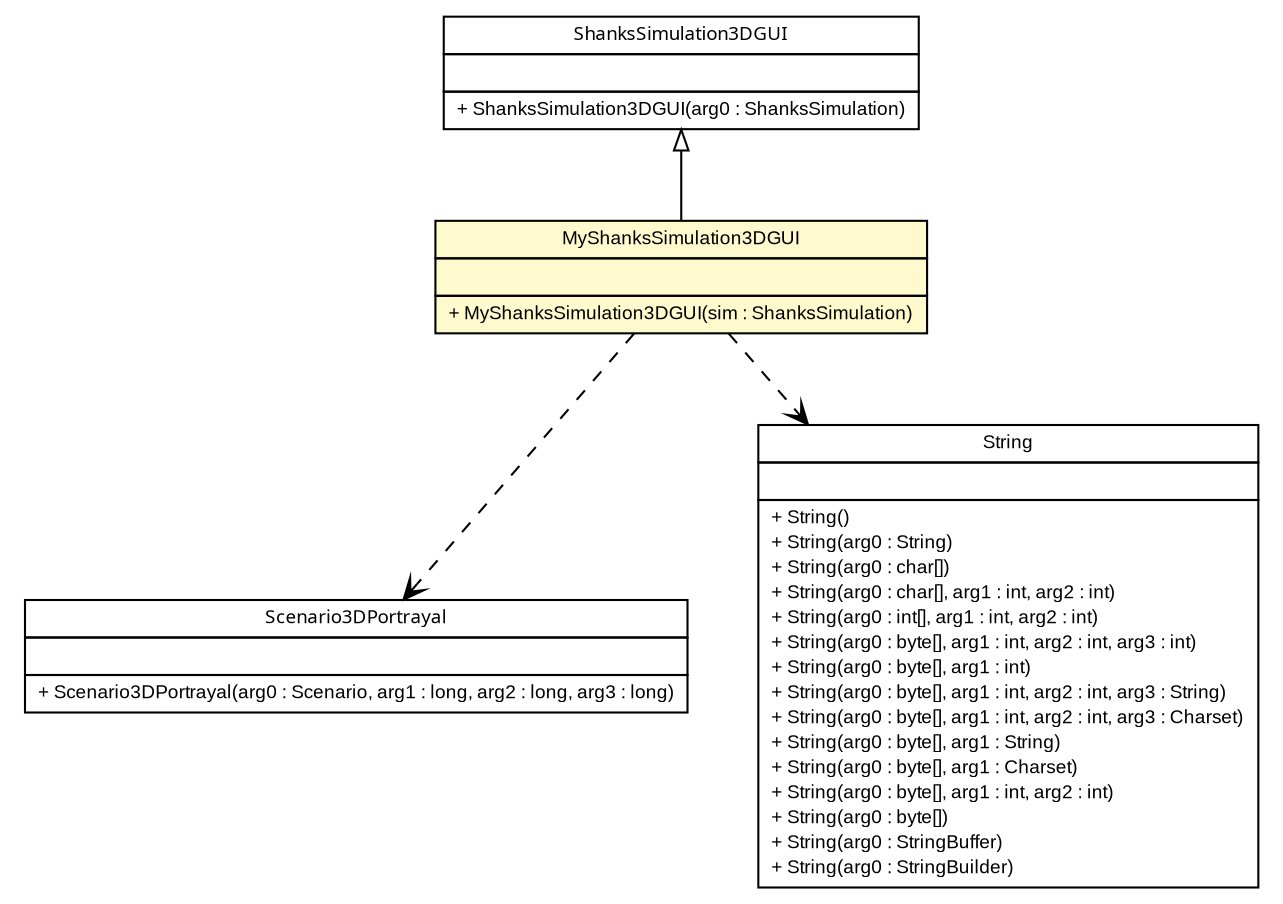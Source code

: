#!/usr/local/bin/dot
#
# Class diagram 
# Generated by UMLGraph version 5.1 (http://www.umlgraph.org/)
#

digraph G {
	edge [fontname="arial",fontsize=10,labelfontname="arial",labelfontsize=10];
	node [fontname="arial",fontsize=10,shape=plaintext];
	nodesep=0.25;
	ranksep=0.5;
	// es.upm.dit.gsi.shanks.model.test.MyShanksSimulation3DGUI
	c6209 [label=<<table title="es.upm.dit.gsi.shanks.model.test.MyShanksSimulation3DGUI" border="0" cellborder="1" cellspacing="0" cellpadding="2" port="p" bgcolor="lemonChiffon" href="./MyShanksSimulation3DGUI.html">
		<tr><td><table border="0" cellspacing="0" cellpadding="1">
<tr><td align="center" balign="center"> MyShanksSimulation3DGUI </td></tr>
		</table></td></tr>
		<tr><td><table border="0" cellspacing="0" cellpadding="1">
<tr><td align="left" balign="left">  </td></tr>
		</table></td></tr>
		<tr><td><table border="0" cellspacing="0" cellpadding="1">
<tr><td align="left" balign="left"> + MyShanksSimulation3DGUI(sim : ShanksSimulation) </td></tr>
		</table></td></tr>
		</table>>, fontname="arial", fontcolor="black", fontsize=9.0];
	//es.upm.dit.gsi.shanks.model.test.MyShanksSimulation3DGUI extends es.upm.dit.gsi.shanks.ShanksSimulation3DGUI
	c6234:p -> c6209:p [dir=back,arrowtail=empty];
	// es.upm.dit.gsi.shanks.model.test.MyShanksSimulation3DGUI DEPEND es.upm.dit.gsi.shanks.model.scenario.portrayal.Scenario3DPortrayal
	c6209:p -> c6235:p [taillabel="", label="", headlabel="", fontname="arial", fontcolor="black", fontsize=10.0, color="black", arrowhead=open, style=dashed];
	// es.upm.dit.gsi.shanks.model.test.MyShanksSimulation3DGUI DEPEND java.lang.String
	c6209:p -> c6236:p [taillabel="", label="", headlabel="", fontname="arial", fontcolor="black", fontsize=10.0, color="black", arrowhead=open, style=dashed];
	// es.upm.dit.gsi.shanks.ShanksSimulation3DGUI
	c6234 [label=<<table title="es.upm.dit.gsi.shanks.ShanksSimulation3DGUI" border="0" cellborder="1" cellspacing="0" cellpadding="2" port="p" href="http://java.sun.com/j2se/1.4.2/docs/api/es/upm/dit/gsi/shanks/ShanksSimulation3DGUI.html">
		<tr><td><table border="0" cellspacing="0" cellpadding="1">
<tr><td align="center" balign="center"><font face="ariali"> ShanksSimulation3DGUI </font></td></tr>
		</table></td></tr>
		<tr><td><table border="0" cellspacing="0" cellpadding="1">
<tr><td align="left" balign="left">  </td></tr>
		</table></td></tr>
		<tr><td><table border="0" cellspacing="0" cellpadding="1">
<tr><td align="left" balign="left"> + ShanksSimulation3DGUI(arg0 : ShanksSimulation) </td></tr>
		</table></td></tr>
		</table>>, fontname="arial", fontcolor="black", fontsize=9.0];
	// es.upm.dit.gsi.shanks.model.scenario.portrayal.Scenario3DPortrayal
	c6235 [label=<<table title="es.upm.dit.gsi.shanks.model.scenario.portrayal.Scenario3DPortrayal" border="0" cellborder="1" cellspacing="0" cellpadding="2" port="p" href="http://java.sun.com/j2se/1.4.2/docs/api/es/upm/dit/gsi/shanks/model/scenario/portrayal/Scenario3DPortrayal.html">
		<tr><td><table border="0" cellspacing="0" cellpadding="1">
<tr><td align="center" balign="center"><font face="ariali"> Scenario3DPortrayal </font></td></tr>
		</table></td></tr>
		<tr><td><table border="0" cellspacing="0" cellpadding="1">
<tr><td align="left" balign="left">  </td></tr>
		</table></td></tr>
		<tr><td><table border="0" cellspacing="0" cellpadding="1">
<tr><td align="left" balign="left"> + Scenario3DPortrayal(arg0 : Scenario, arg1 : long, arg2 : long, arg3 : long) </td></tr>
		</table></td></tr>
		</table>>, fontname="arial", fontcolor="black", fontsize=9.0];
	// java.lang.String
	c6236 [label=<<table title="java.lang.String" border="0" cellborder="1" cellspacing="0" cellpadding="2" port="p" href="http://java.sun.com/j2se/1.4.2/docs/api/java/lang/String.html">
		<tr><td><table border="0" cellspacing="0" cellpadding="1">
<tr><td align="center" balign="center"> String </td></tr>
		</table></td></tr>
		<tr><td><table border="0" cellspacing="0" cellpadding="1">
<tr><td align="left" balign="left">  </td></tr>
		</table></td></tr>
		<tr><td><table border="0" cellspacing="0" cellpadding="1">
<tr><td align="left" balign="left"> + String() </td></tr>
<tr><td align="left" balign="left"> + String(arg0 : String) </td></tr>
<tr><td align="left" balign="left"> + String(arg0 : char[]) </td></tr>
<tr><td align="left" balign="left"> + String(arg0 : char[], arg1 : int, arg2 : int) </td></tr>
<tr><td align="left" balign="left"> + String(arg0 : int[], arg1 : int, arg2 : int) </td></tr>
<tr><td align="left" balign="left"> + String(arg0 : byte[], arg1 : int, arg2 : int, arg3 : int) </td></tr>
<tr><td align="left" balign="left"> + String(arg0 : byte[], arg1 : int) </td></tr>
<tr><td align="left" balign="left"> + String(arg0 : byte[], arg1 : int, arg2 : int, arg3 : String) </td></tr>
<tr><td align="left" balign="left"> + String(arg0 : byte[], arg1 : int, arg2 : int, arg3 : Charset) </td></tr>
<tr><td align="left" balign="left"> + String(arg0 : byte[], arg1 : String) </td></tr>
<tr><td align="left" balign="left"> + String(arg0 : byte[], arg1 : Charset) </td></tr>
<tr><td align="left" balign="left"> + String(arg0 : byte[], arg1 : int, arg2 : int) </td></tr>
<tr><td align="left" balign="left"> + String(arg0 : byte[]) </td></tr>
<tr><td align="left" balign="left"> + String(arg0 : StringBuffer) </td></tr>
<tr><td align="left" balign="left"> + String(arg0 : StringBuilder) </td></tr>
		</table></td></tr>
		</table>>, fontname="arial", fontcolor="black", fontsize=9.0];
}

